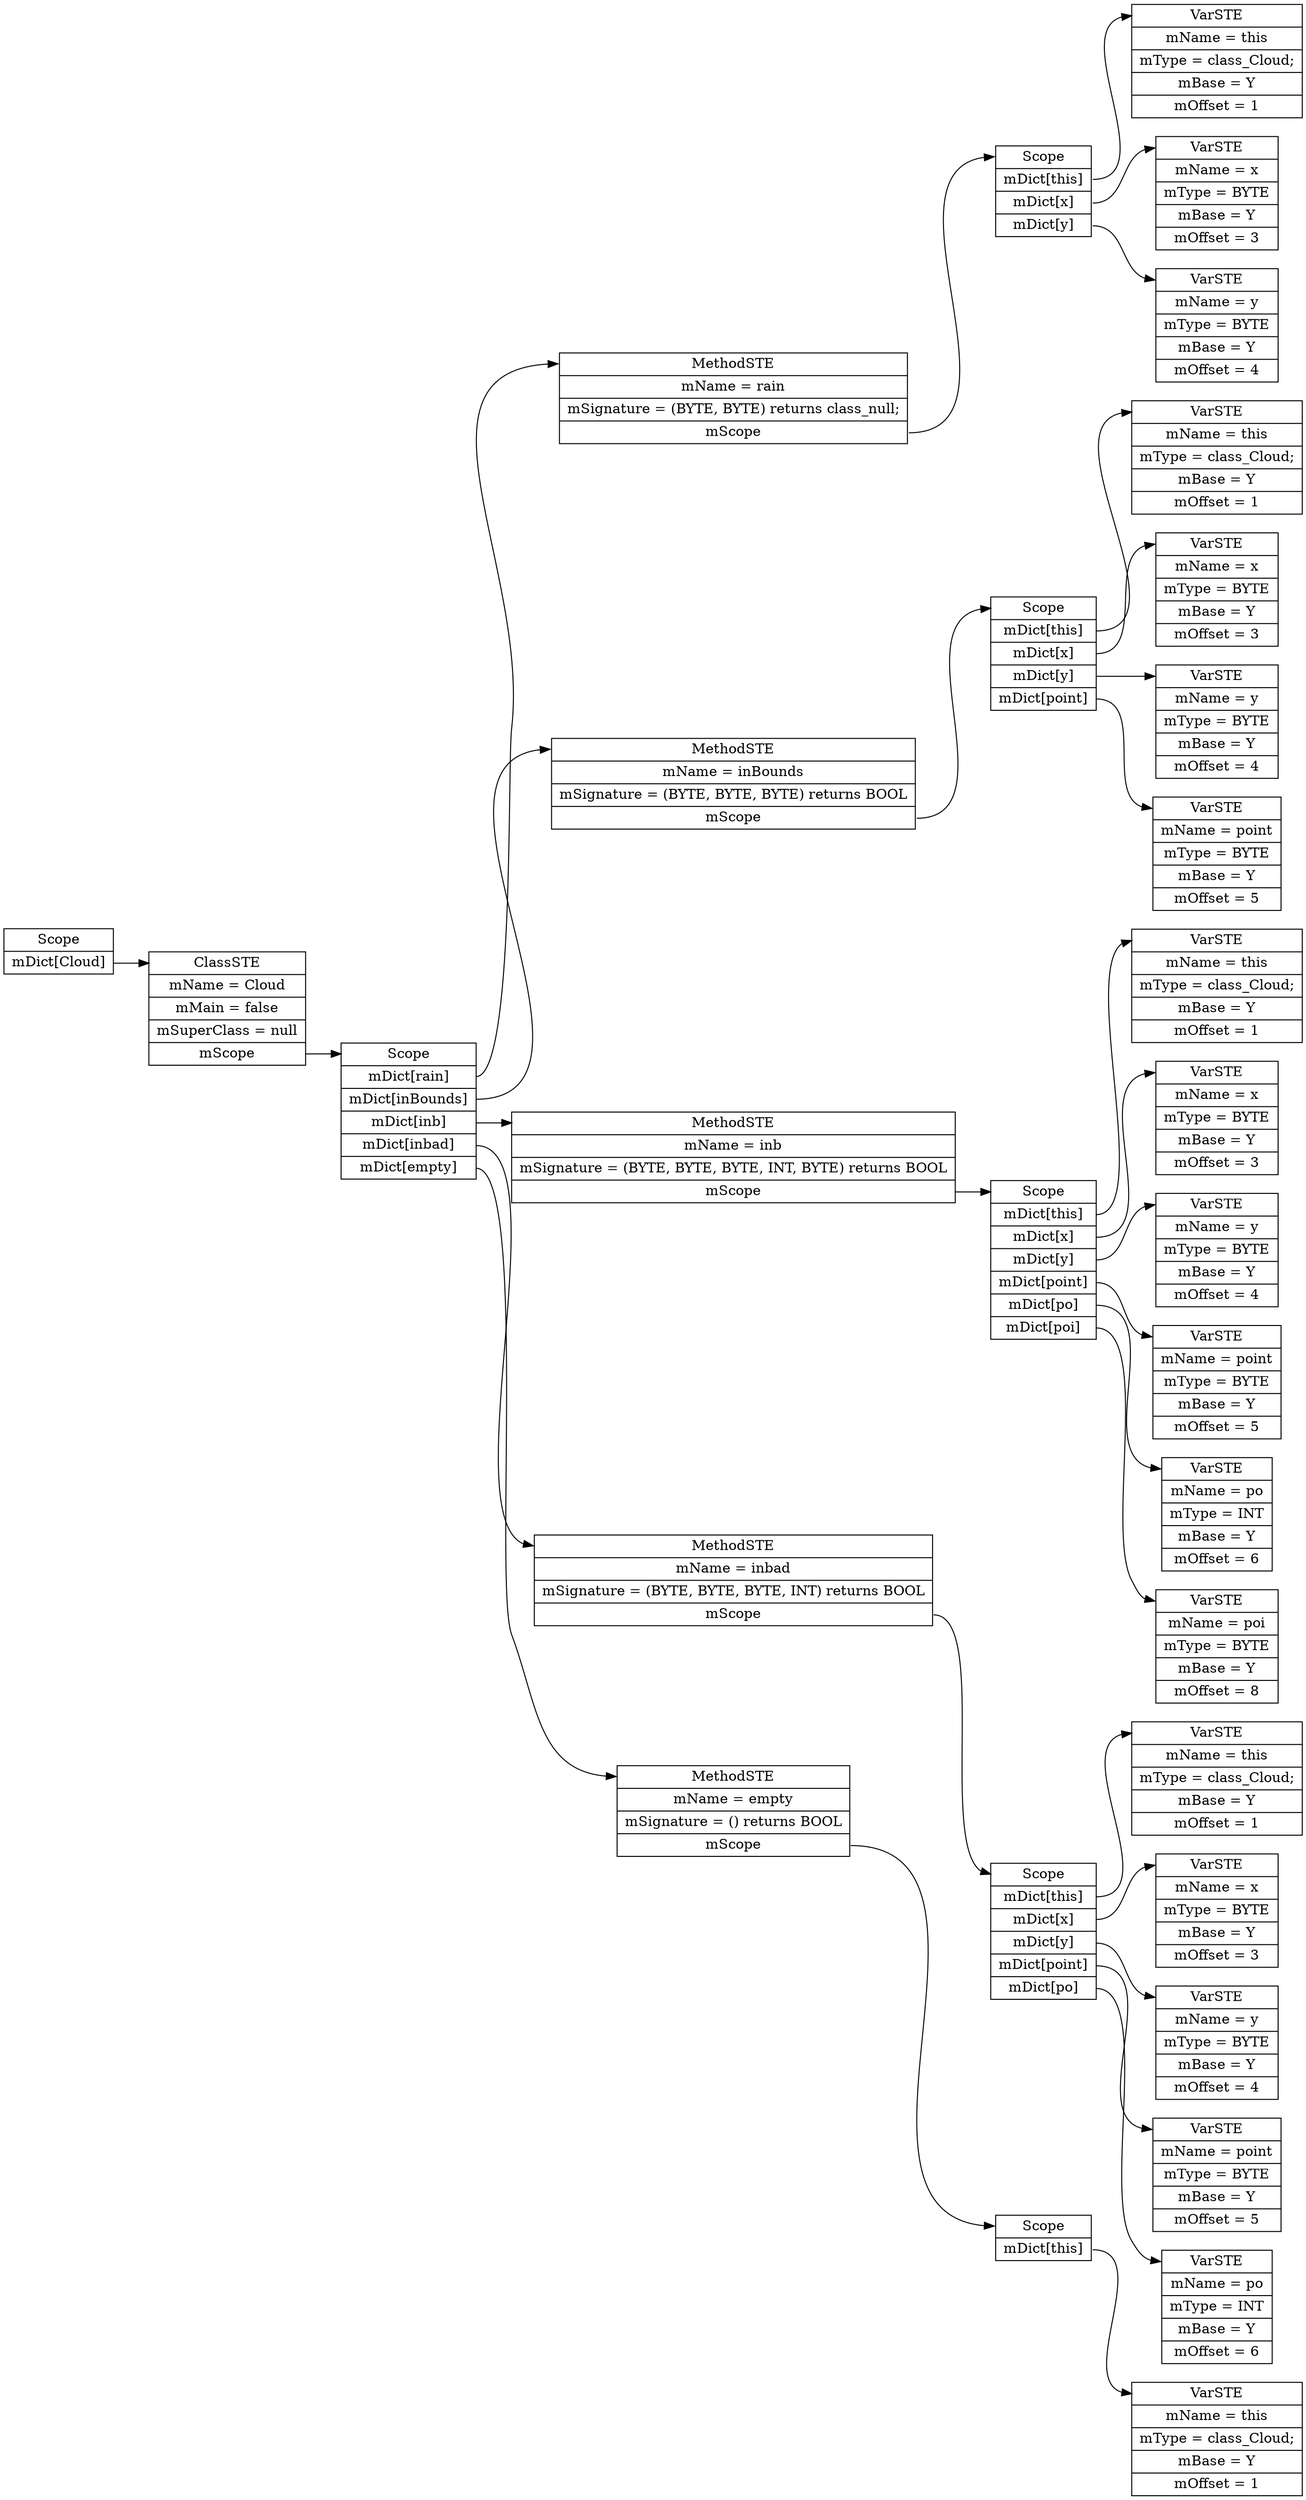digraph SymTable {
	graph [rankdir="LR"];
	node [shape=record];
	0 [label=" <f0> Scope | <f1> mDict\[Cloud\] "];
	0:<f1> -> 1:<f0>;
	1 [label=" <f0> ClassSTE | <f1> mName = Cloud| <f2> mMain = false| <f3> mSuperClass = null| <f4> mScope "];
	1:<f4> -> 2:<f0>;
	2 [label=" <f0> Scope | <f1> mDict\[rain\] | <f2> mDict\[inBounds\] | <f3> mDict\[inb\] | <f4> mDict\[inbad\] | <f5> mDict\[empty\] "];
	2:<f1> -> 3:<f0>;
	3 [label=" <f0> MethodSTE | <f1> mName = rain| <f2> mSignature = (BYTE, BYTE) returns class_null;| <f3> mScope "];
	3:<f3> -> 4:<f0>;
	4 [label=" <f0> Scope | <f1> mDict\[this\] | <f2> mDict\[x\] | <f3> mDict\[y\] "];
	4:<f1> -> 5:<f0>;
	5 [label=" <f0> VarSTE | <f1> mName = this| <f2> mType = class_Cloud;| <f3> mBase = Y| <f4> mOffset = 1"];
	4:<f2> -> 6:<f0>;
	6 [label=" <f0> VarSTE | <f1> mName = x| <f2> mType = BYTE| <f3> mBase = Y| <f4> mOffset = 3"];
	4:<f3> -> 7:<f0>;
	7 [label=" <f0> VarSTE | <f1> mName = y| <f2> mType = BYTE| <f3> mBase = Y| <f4> mOffset = 4"];
	2:<f2> -> 8:<f0>;
	8 [label=" <f0> MethodSTE | <f1> mName = inBounds| <f2> mSignature = (BYTE, BYTE, BYTE) returns BOOL| <f3> mScope "];
	8:<f3> -> 9:<f0>;
	9 [label=" <f0> Scope | <f1> mDict\[this\] | <f2> mDict\[x\] | <f3> mDict\[y\] | <f4> mDict\[point\] "];
	9:<f1> -> 10:<f0>;
	10 [label=" <f0> VarSTE | <f1> mName = this| <f2> mType = class_Cloud;| <f3> mBase = Y| <f4> mOffset = 1"];
	9:<f2> -> 11:<f0>;
	11 [label=" <f0> VarSTE | <f1> mName = x| <f2> mType = BYTE| <f3> mBase = Y| <f4> mOffset = 3"];
	9:<f3> -> 12:<f0>;
	12 [label=" <f0> VarSTE | <f1> mName = y| <f2> mType = BYTE| <f3> mBase = Y| <f4> mOffset = 4"];
	9:<f4> -> 13:<f0>;
	13 [label=" <f0> VarSTE | <f1> mName = point| <f2> mType = BYTE| <f3> mBase = Y| <f4> mOffset = 5"];
	2:<f3> -> 14:<f0>;
	14 [label=" <f0> MethodSTE | <f1> mName = inb| <f2> mSignature = (BYTE, BYTE, BYTE, INT, BYTE) returns BOOL| <f3> mScope "];
	14:<f3> -> 15:<f0>;
	15 [label=" <f0> Scope | <f1> mDict\[this\] | <f2> mDict\[x\] | <f3> mDict\[y\] | <f4> mDict\[point\] | <f5> mDict\[po\] | <f6> mDict\[poi\] "];
	15:<f1> -> 16:<f0>;
	16 [label=" <f0> VarSTE | <f1> mName = this| <f2> mType = class_Cloud;| <f3> mBase = Y| <f4> mOffset = 1"];
	15:<f2> -> 17:<f0>;
	17 [label=" <f0> VarSTE | <f1> mName = x| <f2> mType = BYTE| <f3> mBase = Y| <f4> mOffset = 3"];
	15:<f3> -> 18:<f0>;
	18 [label=" <f0> VarSTE | <f1> mName = y| <f2> mType = BYTE| <f3> mBase = Y| <f4> mOffset = 4"];
	15:<f4> -> 19:<f0>;
	19 [label=" <f0> VarSTE | <f1> mName = point| <f2> mType = BYTE| <f3> mBase = Y| <f4> mOffset = 5"];
	15:<f5> -> 20:<f0>;
	20 [label=" <f0> VarSTE | <f1> mName = po| <f2> mType = INT| <f3> mBase = Y| <f4> mOffset = 6"];
	15:<f6> -> 21:<f0>;
	21 [label=" <f0> VarSTE | <f1> mName = poi| <f2> mType = BYTE| <f3> mBase = Y| <f4> mOffset = 8"];
	2:<f4> -> 22:<f0>;
	22 [label=" <f0> MethodSTE | <f1> mName = inbad| <f2> mSignature = (BYTE, BYTE, BYTE, INT) returns BOOL| <f3> mScope "];
	22:<f3> -> 23:<f0>;
	23 [label=" <f0> Scope | <f1> mDict\[this\] | <f2> mDict\[x\] | <f3> mDict\[y\] | <f4> mDict\[point\] | <f5> mDict\[po\] "];
	23:<f1> -> 24:<f0>;
	24 [label=" <f0> VarSTE | <f1> mName = this| <f2> mType = class_Cloud;| <f3> mBase = Y| <f4> mOffset = 1"];
	23:<f2> -> 25:<f0>;
	25 [label=" <f0> VarSTE | <f1> mName = x| <f2> mType = BYTE| <f3> mBase = Y| <f4> mOffset = 3"];
	23:<f3> -> 26:<f0>;
	26 [label=" <f0> VarSTE | <f1> mName = y| <f2> mType = BYTE| <f3> mBase = Y| <f4> mOffset = 4"];
	23:<f4> -> 27:<f0>;
	27 [label=" <f0> VarSTE | <f1> mName = point| <f2> mType = BYTE| <f3> mBase = Y| <f4> mOffset = 5"];
	23:<f5> -> 28:<f0>;
	28 [label=" <f0> VarSTE | <f1> mName = po| <f2> mType = INT| <f3> mBase = Y| <f4> mOffset = 6"];
	2:<f5> -> 29:<f0>;
	29 [label=" <f0> MethodSTE | <f1> mName = empty| <f2> mSignature = () returns BOOL| <f3> mScope "];
	29:<f3> -> 30:<f0>;
	30 [label=" <f0> Scope | <f1> mDict\[this\] "];
	30:<f1> -> 31:<f0>;
	31 [label=" <f0> VarSTE | <f1> mName = this| <f2> mType = class_Cloud;| <f3> mBase = Y| <f4> mOffset = 1"];
}
